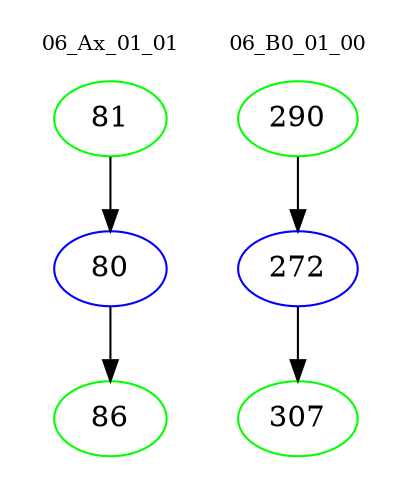 digraph{
subgraph cluster_0 {
color = white
label = "06_Ax_01_01";
fontsize=10;
T0_81 [label="81", color="green"]
T0_81 -> T0_80 [color="black"]
T0_80 [label="80", color="blue"]
T0_80 -> T0_86 [color="black"]
T0_86 [label="86", color="green"]
}
subgraph cluster_1 {
color = white
label = "06_B0_01_00";
fontsize=10;
T1_290 [label="290", color="green"]
T1_290 -> T1_272 [color="black"]
T1_272 [label="272", color="blue"]
T1_272 -> T1_307 [color="black"]
T1_307 [label="307", color="green"]
}
}
